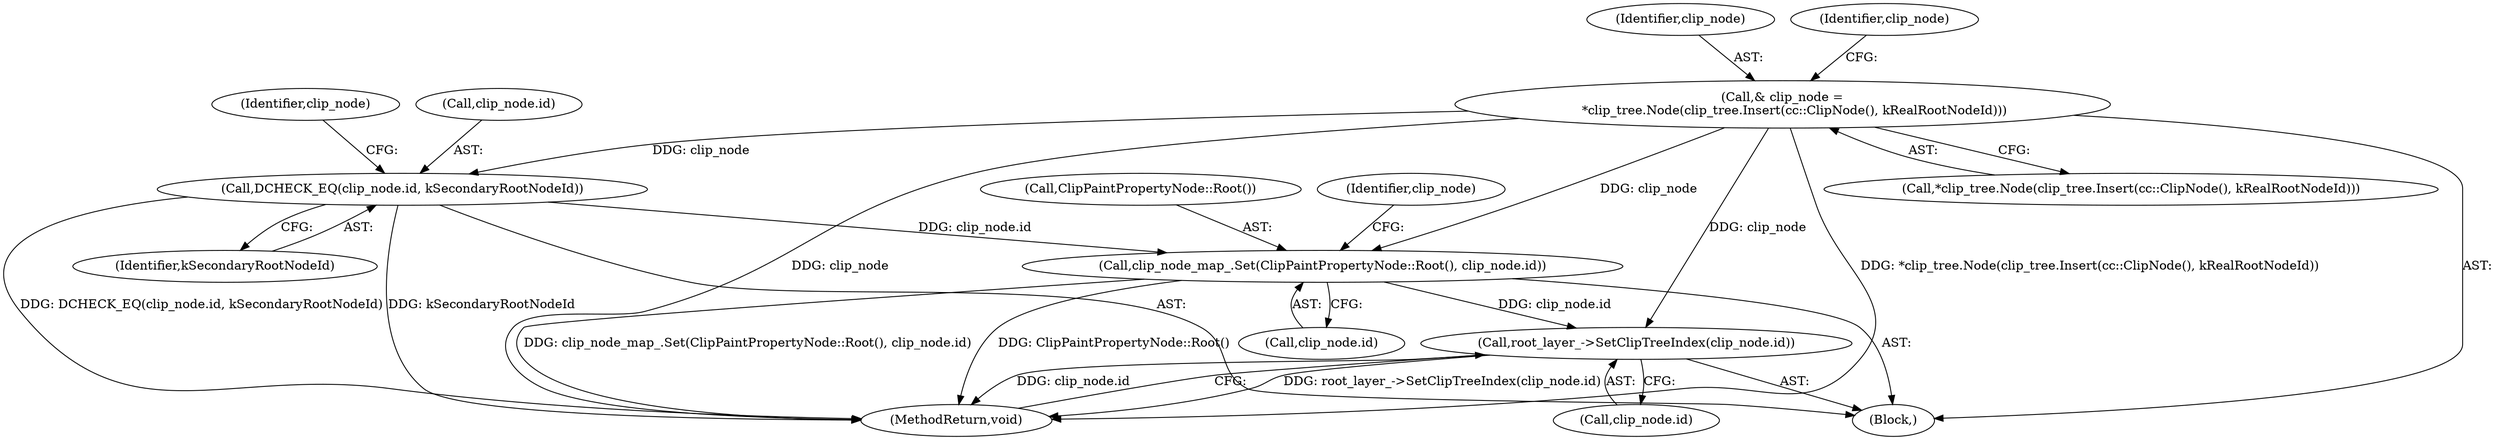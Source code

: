digraph "1_Chrome_f911e11e7f6b5c0d6f5ee694a9871de6619889f7_37@del" {
"1000139" [label="(Call,clip_node_map_.Set(ClipPaintPropertyNode::Root(), clip_node.id))"];
"1000117" [label="(Call,DCHECK_EQ(clip_node.id, kSecondaryRootNodeId))"];
"1000110" [label="(Call,& clip_node =\n      *clip_tree.Node(clip_tree.Insert(cc::ClipNode(), kRealRootNodeId)))"];
"1000144" [label="(Call,root_layer_->SetClipTreeIndex(clip_node.id))"];
"1000111" [label="(Identifier,clip_node)"];
"1000117" [label="(Call,DCHECK_EQ(clip_node.id, kSecondaryRootNodeId))"];
"1000118" [label="(Call,clip_node.id)"];
"1000148" [label="(MethodReturn,void)"];
"1000140" [label="(Call,ClipPaintPropertyNode::Root())"];
"1000144" [label="(Call,root_layer_->SetClipTreeIndex(clip_node.id))"];
"1000119" [label="(Identifier,clip_node)"];
"1000145" [label="(Call,clip_node.id)"];
"1000110" [label="(Call,& clip_node =\n      *clip_tree.Node(clip_tree.Insert(cc::ClipNode(), kRealRootNodeId)))"];
"1000141" [label="(Call,clip_node.id)"];
"1000121" [label="(Identifier,kSecondaryRootNodeId)"];
"1000124" [label="(Identifier,clip_node)"];
"1000146" [label="(Identifier,clip_node)"];
"1000112" [label="(Call,*clip_tree.Node(clip_tree.Insert(cc::ClipNode(), kRealRootNodeId)))"];
"1000139" [label="(Call,clip_node_map_.Set(ClipPaintPropertyNode::Root(), clip_node.id))"];
"1000101" [label="(Block,)"];
"1000139" -> "1000101"  [label="AST: "];
"1000139" -> "1000141"  [label="CFG: "];
"1000140" -> "1000139"  [label="AST: "];
"1000141" -> "1000139"  [label="AST: "];
"1000146" -> "1000139"  [label="CFG: "];
"1000139" -> "1000148"  [label="DDG: ClipPaintPropertyNode::Root()"];
"1000139" -> "1000148"  [label="DDG: clip_node_map_.Set(ClipPaintPropertyNode::Root(), clip_node.id)"];
"1000117" -> "1000139"  [label="DDG: clip_node.id"];
"1000110" -> "1000139"  [label="DDG: clip_node"];
"1000139" -> "1000144"  [label="DDG: clip_node.id"];
"1000117" -> "1000101"  [label="AST: "];
"1000117" -> "1000121"  [label="CFG: "];
"1000118" -> "1000117"  [label="AST: "];
"1000121" -> "1000117"  [label="AST: "];
"1000124" -> "1000117"  [label="CFG: "];
"1000117" -> "1000148"  [label="DDG: DCHECK_EQ(clip_node.id, kSecondaryRootNodeId)"];
"1000117" -> "1000148"  [label="DDG: kSecondaryRootNodeId"];
"1000110" -> "1000117"  [label="DDG: clip_node"];
"1000110" -> "1000101"  [label="AST: "];
"1000110" -> "1000112"  [label="CFG: "];
"1000111" -> "1000110"  [label="AST: "];
"1000112" -> "1000110"  [label="AST: "];
"1000119" -> "1000110"  [label="CFG: "];
"1000110" -> "1000148"  [label="DDG: clip_node"];
"1000110" -> "1000148"  [label="DDG: *clip_tree.Node(clip_tree.Insert(cc::ClipNode(), kRealRootNodeId))"];
"1000110" -> "1000144"  [label="DDG: clip_node"];
"1000144" -> "1000101"  [label="AST: "];
"1000144" -> "1000145"  [label="CFG: "];
"1000145" -> "1000144"  [label="AST: "];
"1000148" -> "1000144"  [label="CFG: "];
"1000144" -> "1000148"  [label="DDG: root_layer_->SetClipTreeIndex(clip_node.id)"];
"1000144" -> "1000148"  [label="DDG: clip_node.id"];
}
